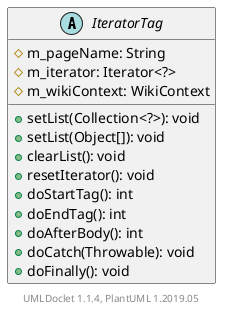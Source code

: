 @startuml

    abstract class IteratorTag [[IteratorTag.html]] {
        #m_pageName: String
        #m_iterator: Iterator<?>
        #m_wikiContext: WikiContext
        +setList(Collection<?>): void
        +setList(Object[]): void
        +clearList(): void
        +resetIterator(): void
        +doStartTag(): int
        +doEndTag(): int
        +doAfterBody(): int
        +doCatch(Throwable): void
        +doFinally(): void
    }


    center footer UMLDoclet 1.1.4, PlantUML 1.2019.05
@enduml

